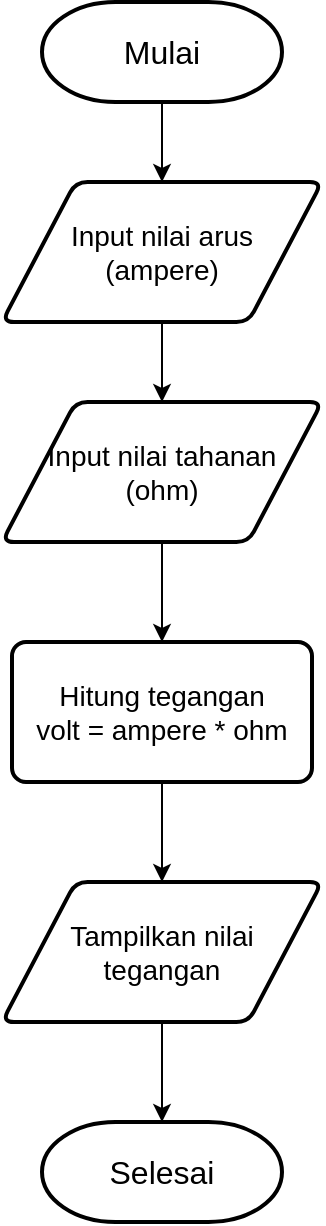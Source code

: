 <mxfile version="24.7.7">
  <diagram name="Page-1" id="tB5CQHO0TRVabGKXUqhu">
    <mxGraphModel dx="1050" dy="581" grid="1" gridSize="10" guides="1" tooltips="1" connect="1" arrows="1" fold="1" page="1" pageScale="1" pageWidth="850" pageHeight="1100" math="0" shadow="0">
      <root>
        <mxCell id="0" />
        <mxCell id="1" parent="0" />
        <mxCell id="gBuZF0G5z6pku1You0ux-3" value="" style="edgeStyle=orthogonalEdgeStyle;rounded=0;orthogonalLoop=1;jettySize=auto;html=1;" edge="1" parent="1" source="gBuZF0G5z6pku1You0ux-1" target="gBuZF0G5z6pku1You0ux-2">
          <mxGeometry relative="1" as="geometry" />
        </mxCell>
        <mxCell id="gBuZF0G5z6pku1You0ux-1" value="&lt;font style=&quot;font-size: 16px;&quot;&gt;Mulai&lt;/font&gt;" style="strokeWidth=2;html=1;shape=mxgraph.flowchart.terminator;whiteSpace=wrap;" vertex="1" parent="1">
          <mxGeometry x="330" y="40" width="120" height="50" as="geometry" />
        </mxCell>
        <mxCell id="gBuZF0G5z6pku1You0ux-5" value="" style="edgeStyle=orthogonalEdgeStyle;rounded=0;orthogonalLoop=1;jettySize=auto;html=1;" edge="1" parent="1" source="gBuZF0G5z6pku1You0ux-2" target="gBuZF0G5z6pku1You0ux-4">
          <mxGeometry relative="1" as="geometry" />
        </mxCell>
        <mxCell id="gBuZF0G5z6pku1You0ux-2" value="&lt;font style=&quot;font-size: 14px;&quot;&gt;Input nilai arus&lt;/font&gt;&lt;div style=&quot;font-size: 14px;&quot;&gt;&lt;font style=&quot;font-size: 14px;&quot;&gt;(ampere)&lt;/font&gt;&lt;/div&gt;" style="shape=parallelogram;html=1;strokeWidth=2;perimeter=parallelogramPerimeter;whiteSpace=wrap;rounded=1;arcSize=12;size=0.23;" vertex="1" parent="1">
          <mxGeometry x="310" y="130" width="160" height="70" as="geometry" />
        </mxCell>
        <mxCell id="gBuZF0G5z6pku1You0ux-7" value="" style="edgeStyle=orthogonalEdgeStyle;rounded=0;orthogonalLoop=1;jettySize=auto;html=1;" edge="1" parent="1" source="gBuZF0G5z6pku1You0ux-4" target="gBuZF0G5z6pku1You0ux-6">
          <mxGeometry relative="1" as="geometry" />
        </mxCell>
        <mxCell id="gBuZF0G5z6pku1You0ux-4" value="&lt;font style=&quot;font-size: 14px;&quot;&gt;Input nilai tahanan&lt;/font&gt;&lt;div style=&quot;font-size: 14px;&quot;&gt;&lt;font style=&quot;font-size: 14px;&quot;&gt;(ohm)&lt;/font&gt;&lt;/div&gt;" style="shape=parallelogram;html=1;strokeWidth=2;perimeter=parallelogramPerimeter;whiteSpace=wrap;rounded=1;arcSize=12;size=0.23;" vertex="1" parent="1">
          <mxGeometry x="310" y="240" width="160" height="70" as="geometry" />
        </mxCell>
        <mxCell id="gBuZF0G5z6pku1You0ux-9" value="" style="edgeStyle=orthogonalEdgeStyle;rounded=0;orthogonalLoop=1;jettySize=auto;html=1;" edge="1" parent="1" source="gBuZF0G5z6pku1You0ux-6" target="gBuZF0G5z6pku1You0ux-8">
          <mxGeometry relative="1" as="geometry" />
        </mxCell>
        <mxCell id="gBuZF0G5z6pku1You0ux-6" value="&lt;font style=&quot;font-size: 14px;&quot;&gt;Hitung tegangan&lt;/font&gt;&lt;div style=&quot;font-size: 14px;&quot;&gt;&lt;font style=&quot;font-size: 14px;&quot;&gt;volt = ampere * ohm&lt;/font&gt;&lt;/div&gt;" style="rounded=1;whiteSpace=wrap;html=1;absoluteArcSize=1;arcSize=14;strokeWidth=2;" vertex="1" parent="1">
          <mxGeometry x="315" y="360" width="150" height="70" as="geometry" />
        </mxCell>
        <mxCell id="gBuZF0G5z6pku1You0ux-11" value="" style="edgeStyle=orthogonalEdgeStyle;rounded=0;orthogonalLoop=1;jettySize=auto;html=1;" edge="1" parent="1" source="gBuZF0G5z6pku1You0ux-8" target="gBuZF0G5z6pku1You0ux-10">
          <mxGeometry relative="1" as="geometry" />
        </mxCell>
        <mxCell id="gBuZF0G5z6pku1You0ux-8" value="&lt;span style=&quot;font-size: 14px;&quot;&gt;Tampilkan nilai&lt;/span&gt;&lt;div&gt;&lt;span style=&quot;font-size: 14px;&quot;&gt;tegangan&lt;/span&gt;&lt;/div&gt;" style="shape=parallelogram;html=1;strokeWidth=2;perimeter=parallelogramPerimeter;whiteSpace=wrap;rounded=1;arcSize=12;size=0.23;" vertex="1" parent="1">
          <mxGeometry x="310" y="480" width="160" height="70" as="geometry" />
        </mxCell>
        <mxCell id="gBuZF0G5z6pku1You0ux-10" value="&lt;span style=&quot;font-size: 16px;&quot;&gt;Selesai&lt;/span&gt;" style="strokeWidth=2;html=1;shape=mxgraph.flowchart.terminator;whiteSpace=wrap;" vertex="1" parent="1">
          <mxGeometry x="330" y="600" width="120" height="50" as="geometry" />
        </mxCell>
      </root>
    </mxGraphModel>
  </diagram>
</mxfile>

